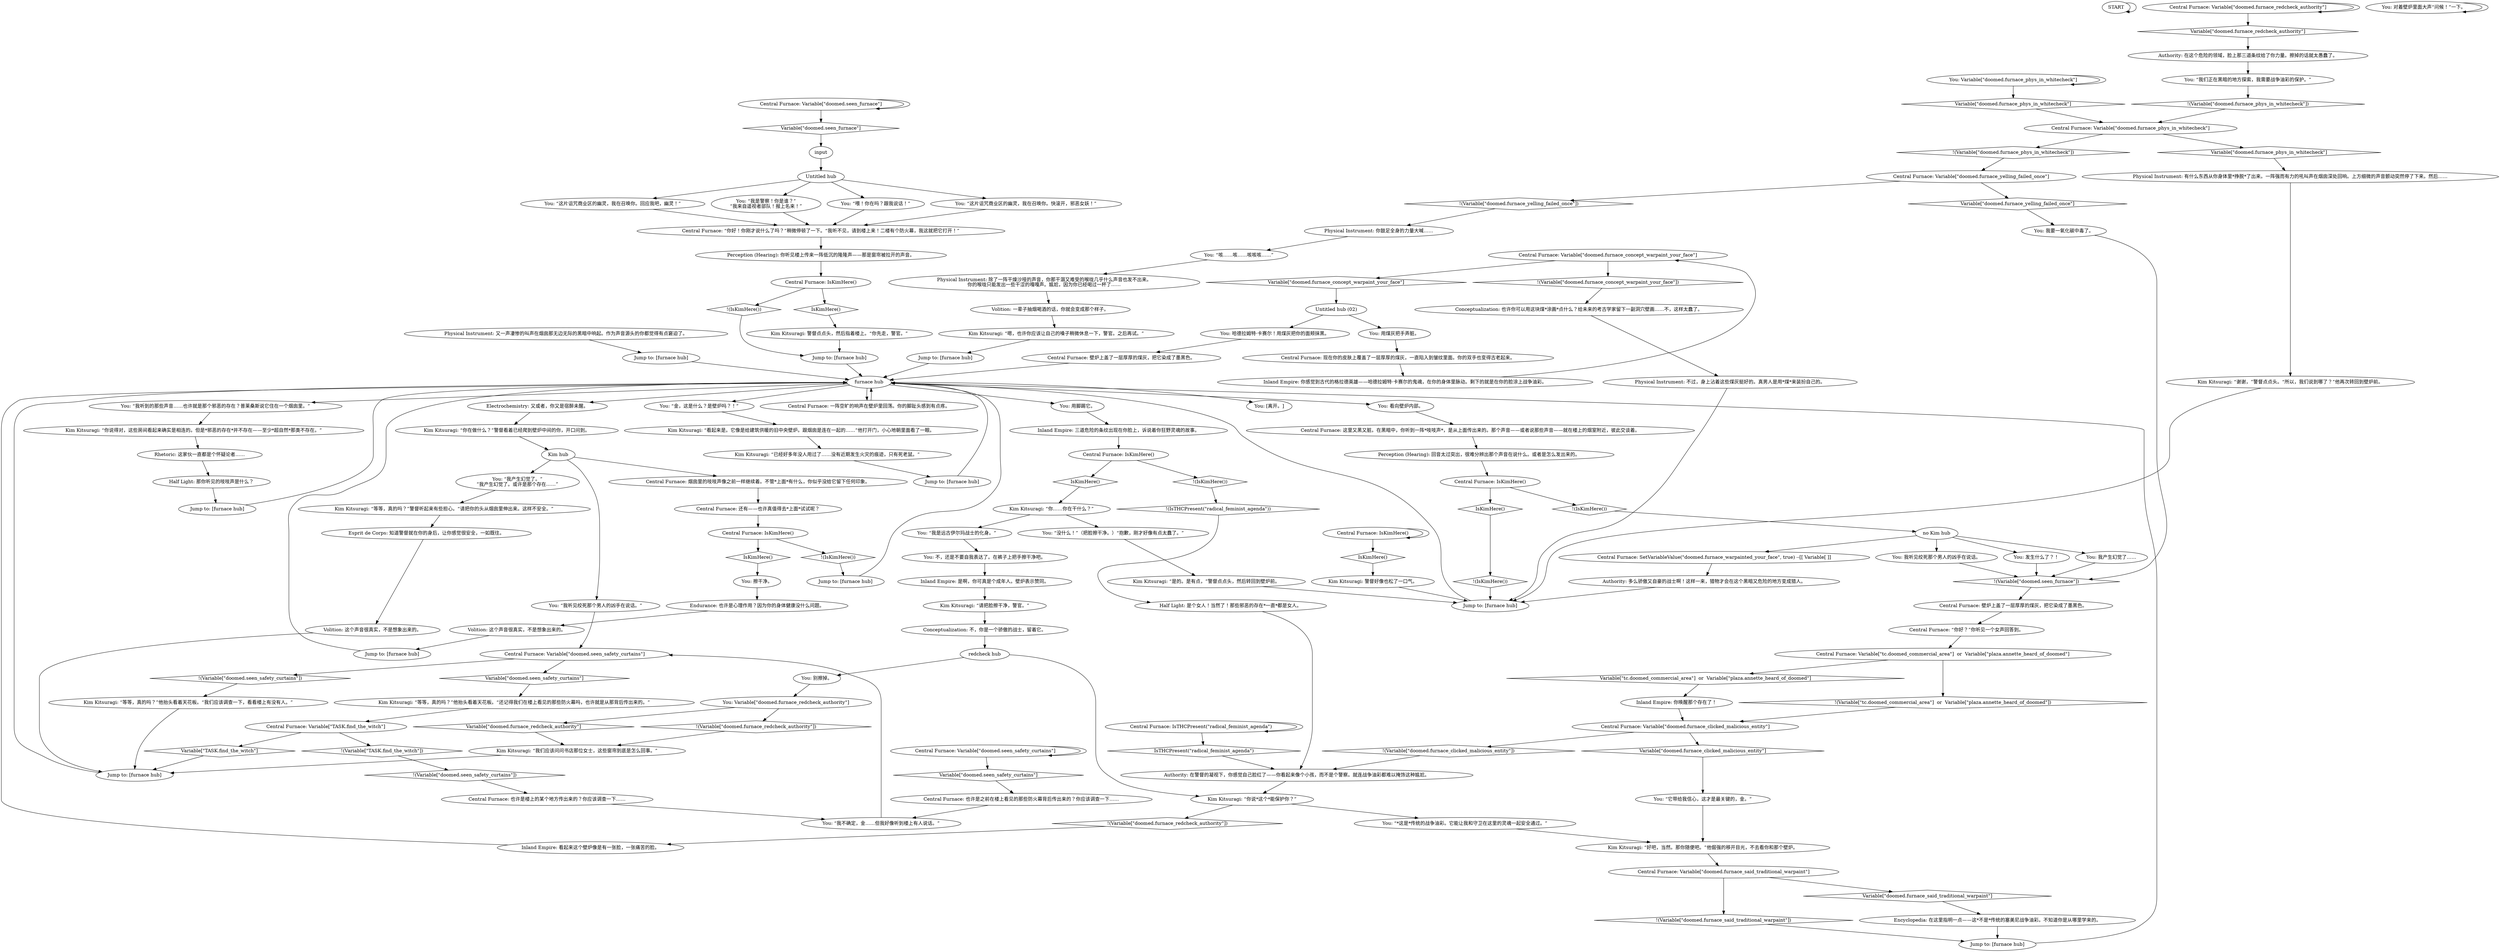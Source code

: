 # DOOMED / CENTRAL FURNACE
# This is an industrial oven on the first floor of Doomed. You can interact with it and contact Dicemaker.
# ==================================================
digraph G {
	  0 [label="START"];
	  1 [label="input"];
	  2 [label="Central Furnace: 壁炉上盖了一层厚厚的煤灰，把它染成了墨黑色。"];
	  3 [label="Inland Empire: 三道危险的条纹出现在你脸上，诉说着你狂野灵魂的故事。"];
	  4 [label="Central Furnace: 一阵空旷的响声在壁炉里回荡。你的脚趾头感到有点疼。"];
	  5 [label="You: 对着壁炉里面大声“问候！”一下。"];
	  6 [label="You: Variable[\"doomed.furnace_phys_in_whitecheck\"]"];
	  7 [label="Variable[\"doomed.furnace_phys_in_whitecheck\"]", shape=diamond];
	  8 [label="!(Variable[\"doomed.furnace_phys_in_whitecheck\"])", shape=diamond];
	  9 [label="Kim Kitsuragi: “你说*这个*能保护你？”"];
	  10 [label="You: 擦干净。"];
	  11 [label="Kim Kitsuragi: “嗯，也许你应该让自己的嗓子稍微休息一下，警官。之后再试。”"];
	  12 [label="Central Furnace: 烟囱里的吱吱声像之前一样继续着。不管*上面*有什么，你似乎没给它留下任何印象。"];
	  13 [label="You: “我不确定，金……但我好像听到楼上有人说话。”"];
	  14 [label="Electrochemistry: 又或者，你又是宿醉未醒。"];
	  15 [label="You: 用煤灰把手弄脏。"];
	  16 [label="You: 不，还是不要自我表达了。在裤子上把手擦干净吧。"];
	  17 [label="Kim Kitsuragi: “请把脸擦干净，警官。”"];
	  18 [label="Central Furnace: IsKimHere()"];
	  19 [label="IsKimHere()", shape=diamond];
	  20 [label="!(IsKimHere())", shape=diamond];
	  21 [label="Kim Kitsuragi: “你在做什么？”警督看着已经爬到壁炉中间的你，开口问到。"];
	  22 [label="Endurance: 也许是心理作用？因为你的身体健康没什么问题。"];
	  23 [label="Kim Kitsuragi: “谢谢，”警督点点头。“所以，我们说到哪了？”他再次转回到壁炉前。"];
	  24 [label="Central Furnace: “你好？”你听见一个女声回答到。"];
	  25 [label="Inland Empire: 看起来这个壁炉像是有一张脸，一张痛苦的脸。"];
	  26 [label="Authority: 在警督的凝视下，你感觉自己脸红了——你看起来像个小孩，而不是个警察。就连战争油彩都难以掩饰这种尴尬。"];
	  27 [label="Untitled hub"];
	  28 [label="Central Furnace: Variable[\"doomed.seen_furnace\"]"];
	  29 [label="Variable[\"doomed.seen_furnace\"]", shape=diamond];
	  30 [label="!(Variable[\"doomed.seen_furnace\"])", shape=diamond];
	  31 [label="Central Furnace: Variable[\"doomed.seen_safety_curtains\"]"];
	  32 [label="Variable[\"doomed.seen_safety_curtains\"]", shape=diamond];
	  33 [label="!(Variable[\"doomed.seen_safety_curtains\"])", shape=diamond];
	  34 [label="Kim Kitsuragi: “我们应该问问书店那位女士，这些窗帘到底是怎么回事。”"];
	  35 [label="Central Furnace: Variable[\"doomed.furnace_redcheck_authority\"]"];
	  36 [label="Variable[\"doomed.furnace_redcheck_authority\"]", shape=diamond];
	  37 [label="!(Variable[\"doomed.furnace_redcheck_authority\"])", shape=diamond];
	  38 [label="You: “它带给我信心，这才是最关键的，金。”"];
	  39 [label="Central Furnace: IsTHCPresent(\"radical_feminist_agenda\")"];
	  40 [label="IsTHCPresent(\"radical_feminist_agenda\")", shape=diamond];
	  41 [label="!(IsTHCPresent(\"radical_feminist_agenda\"))", shape=diamond];
	  42 [label="Central Furnace: SetVariableValue(\"doomed.furnace_warpainted_your_face\", true) --[[ Variable[ ]]"];
	  43 [label="You: 我要一氧化碳中毒了。"];
	  44 [label="Physical Instrument: 又一声凄惨的叫声在烟囱那无边无际的黑暗中响起。作为声音源头的你都觉得有点窘迫了。"];
	  45 [label="Central Furnace: IsKimHere()"];
	  46 [label="IsKimHere()", shape=diamond];
	  47 [label="!(IsKimHere())", shape=diamond];
	  48 [label="Jump to: [furnace hub]"];
	  49 [label="redcheck hub"];
	  50 [label="Physical Instrument: 有什么东西从你身体里*挣脱*了出来。一阵强而有力的吼叫声在烟囱深处回响。上方细微的声音颤动突然停了下来。然后……"];
	  51 [label="Kim Kitsuragi: “等等，真的吗？”他抬头看着天花板。“还记得我们在楼上看见的那些防火幕吗，也许就是从那背后传出来的。”"];
	  52 [label="Kim Kitsuragi: “等等，真的吗？”他抬头看着天花板。“我们应该调查一下，看看楼上有没有人。”"];
	  53 [label="Half Light: 是个女人！当然了！那些邪恶的存在*一直*都是女人。"];
	  54 [label="Central Furnace: IsKimHere()"];
	  55 [label="IsKimHere()", shape=diamond];
	  56 [label="!(IsKimHere())", shape=diamond];
	  57 [label="Central Furnace: IsKimHere()"];
	  58 [label="IsKimHere()", shape=diamond];
	  59 [label="!(IsKimHere())", shape=diamond];
	  60 [label="You: 发生什么了？！"];
	  61 [label="You: 我产生幻觉了……"];
	  62 [label="Jump to: [furnace hub]"];
	  63 [label="You: [离开。]"];
	  64 [label="Central Furnace: Variable[\"doomed.seen_safety_curtains\"]"];
	  65 [label="Variable[\"doomed.seen_safety_curtains\"]", shape=diamond];
	  66 [label="!(Variable[\"doomed.seen_safety_curtains\"])", shape=diamond];
	  67 [label="Kim Kitsuragi: “等等，真的吗？”警督听起来有些担心。“请把你的头从烟囱里伸出来。这样不安全。”"];
	  68 [label="Volition: 这个声音很真实，不是想象出来的。"];
	  69 [label="You: 哈德拉姆特·卡赛尔！用煤灰把你的面颊抹黑。"];
	  70 [label="Kim Kitsuragi: “看起来是。它像是给建筑供暖的旧中央壁炉。跟烟囱是连在一起的……”他打开门，小心地朝里面看了一眼。"];
	  71 [label="You: “我是警察！你是谁？”\n“我来自遥视者部队！报上名来！”"];
	  72 [label="Authority: 在这个危险的领域，脸上那三道条纹给了你力量。擦掉的话就太愚蠢了。"];
	  73 [label="Central Furnace: IsKimHere()"];
	  74 [label="IsKimHere()", shape=diamond];
	  75 [label="!(IsKimHere())", shape=diamond];
	  76 [label="You: “我听到的那些声音……也许就是那个邪恶的存在？普莱桑斯说它住在一个烟囱里。”"];
	  77 [label="Central Furnace: 也许是之前在楼上看见的那些防火幕背后传出来的？你应该调查一下……"];
	  78 [label="Kim Kitsuragi: 警督好像也松了一口气。"];
	  79 [label="Encyclopedia: 在这里指明一点——这*不是*传统的塞美尼战争油彩。不知道你是从哪里学来的。"];
	  80 [label="Jump to: [furnace hub]"];
	  81 [label="Central Furnace: 这里又黑又脏。在黑暗中，你听到一阵*吱吱声*，是从上面传出来的。那个声音——或者说那些声音——就在楼上的烟室附近，彼此交谈着。"];
	  82 [label="Jump to: [furnace hub]"];
	  83 [label="Half Light: 那你听见的吱吱声是什么？"];
	  84 [label="Inland Empire: 是啊，你可真是个成年人。壁炉表示赞同。"];
	  85 [label="Kim Kitsuragi: “是的。是有点，”警督点点头，然后转回到壁炉前。"];
	  86 [label="You: “喂！你在吗？跟我说话！”"];
	  87 [label="Physical Instrument: 你鼓足全身的力量大喊……"];
	  88 [label="Jump to: [furnace hub]"];
	  89 [label="You: “我们正在黑暗的地方探索，我需要战争油彩的保护。”"];
	  90 [label="You: “*这是*传统的战争油彩。它能让我和守卫在这里的灵魂一起安全通过。”"];
	  91 [label="Central Furnace: “你好！你刚才说什么了吗？”稍微停顿了一下。“我听不见，请到楼上来！二楼有个防火幕，我这就把它打开！”"];
	  92 [label="Inland Empire: 你唤醒那个存在了！"];
	  93 [label="Central Furnace: Variable[\"doomed.furnace_yelling_failed_once\"]"];
	  94 [label="Variable[\"doomed.furnace_yelling_failed_once\"]", shape=diamond];
	  95 [label="!(Variable[\"doomed.furnace_yelling_failed_once\"])", shape=diamond];
	  96 [label="You: “我是远古伊尔玛战士的化身。”"];
	  97 [label="You: “这片诅咒商业区的幽灵，我在召唤你。快滚开，邪恶女妖！”"];
	  98 [label="Esprit de Corps: 知道警督就在你的身后，让你感觉很安全，一如既往。"];
	  99 [label="no Kim hub"];
	  100 [label="Central Furnace: 也许是楼上的某个地方传出来的？你应该调查一下……"];
	  101 [label="Perception (Hearing): 回音太过突出，很难分辨出那个声音在说什么。或者是怎么发出来的。"];
	  102 [label="furnace hub"];
	  103 [label="You: 看向壁炉内部。"];
	  104 [label="You: 用脚踢它。"];
	  105 [label="Central Furnace: Variable[\"doomed.furnace_phys_in_whitecheck\"]"];
	  106 [label="Variable[\"doomed.furnace_phys_in_whitecheck\"]", shape=diamond];
	  107 [label="!(Variable[\"doomed.furnace_phys_in_whitecheck\"])", shape=diamond];
	  108 [label="Rhetoric: 这家伙一直都是个怀疑论者……"];
	  109 [label="You: “咳……咳……咳咳咳……”"];
	  110 [label="Jump to: [furnace hub]"];
	  111 [label="Kim Kitsuragi: “你……你在干什么？”"];
	  112 [label="Kim Kitsuragi: “已经好多年没人用过了……没有近期发生火灾的痕迹，只有死老鼠。”"];
	  113 [label="Central Furnace: Variable[\"tc.doomed_commercial_area\"]  or  Variable[\"plaza.annette_heard_of_doomed\"]"];
	  114 [label="Variable[\"tc.doomed_commercial_area\"]  or  Variable[\"plaza.annette_heard_of_doomed\"]", shape=diamond];
	  115 [label="!(Variable[\"tc.doomed_commercial_area\"]  or  Variable[\"plaza.annette_heard_of_doomed\"])", shape=diamond];
	  116 [label="Conceptualization: 不，你是一个骄傲的战士，留着它。"];
	  117 [label="Jump to: [furnace hub]"];
	  118 [label="Central Furnace: Variable[\"doomed.furnace_clicked_malicious_entity\"]"];
	  119 [label="Variable[\"doomed.furnace_clicked_malicious_entity\"]", shape=diamond];
	  120 [label="!(Variable[\"doomed.furnace_clicked_malicious_entity\"])", shape=diamond];
	  121 [label="Central Furnace: Variable[\"doomed.furnace_said_traditional_warpaint\"]"];
	  122 [label="Variable[\"doomed.furnace_said_traditional_warpaint\"]", shape=diamond];
	  123 [label="!(Variable[\"doomed.furnace_said_traditional_warpaint\"])", shape=diamond];
	  124 [label="Kim hub"];
	  125 [label="You: “我产生幻觉了。”\n“我产生幻觉了。或许是那个存在……”"];
	  126 [label="Jump to: [furnace hub]"];
	  127 [label="Conceptualization: 也许你可以用这块煤*涂画*点什么？给未来的考古学家留下一副洞穴壁画……不，这样太蠢了。"];
	  128 [label="Central Furnace: 壁炉上盖了一层厚厚的煤灰，把它染成了墨黑色。"];
	  129 [label="Inland Empire: 你感觉到古代的格拉德英雄——哈德拉姆特·卡赛尔的鬼魂，在你的身体里脉动。剩下的就是在你的脸涂上战争油彩。"];
	  130 [label="Untitled hub (02)"];
	  131 [label="You: “我听见绞死那个男人的凶手在说话。”"];
	  132 [label="Volition: 这个声音很真实，不是想象出来的。"];
	  133 [label="Central Furnace: 还有——也许真值得去*上面*试试呢？"];
	  134 [label="Authority: 多么骄傲又自豪的战士啊！这样一来，猎物才会在这个黑暗又危险的地方变成猎人。"];
	  135 [label="Perception (Hearing): 你听见楼上传来一阵低沉的隆隆声——那是窗帘被拉开的声音。"];
	  136 [label="Volition: 一辈子抽烟喝酒的话，你就会变成那个样子。"];
	  137 [label="You: 我听见绞死那个男人的凶手在说话。"];
	  138 [label="Central Furnace: Variable[\"TASK.find_the_witch\"]"];
	  139 [label="Variable[\"TASK.find_the_witch\"]", shape=diamond];
	  140 [label="!(Variable[\"TASK.find_the_witch\"])", shape=diamond];
	  141 [label="You: “金，这是什么？是壁炉吗？！”"];
	  142 [label="Central Furnace: Variable[\"doomed.furnace_concept_warpaint_your_face\"]"];
	  143 [label="Variable[\"doomed.furnace_concept_warpaint_your_face\"]", shape=diamond];
	  144 [label="!(Variable[\"doomed.furnace_concept_warpaint_your_face\"])", shape=diamond];
	  145 [label="Physical Instrument: 不过，身上沾着这些煤灰挺好的。真男人是用*煤*来装扮自己的。"];
	  146 [label="Kim Kitsuragi: “好吧，当然。那你随便吧。”他倔强的移开目光，不去看你和那个壁炉。"];
	  147 [label="Jump to: [furnace hub]"];
	  148 [label="You: “这片诅咒商业区的幽灵，我在召唤你。回应我吧，幽灵！”"];
	  149 [label="Kim Kitsuragi: “你说得对，这些房间看起来确实是相连的。但是*邪恶的存在*并不存在——至少*超自然*那类不存在。”"];
	  150 [label="Physical Instrument: 除了一阵干燥沙哑的声音，你那干涸又难受的喉咙几乎什么声音也发不出来。\n你的喉咙只能发出一些干涩的嘎嘎声。尴尬，因为你已经喝过一杯了……"];
	  151 [label="Central Furnace: 现在你的皮肤上覆盖了一层厚厚的煤灰，一直陷入到皱纹里面。你的双手也变得古老起来。"];
	  152 [label="You: “没什么！”（把脸擦干净。）“抱歉，刚才好像有点太蠢了。”"];
	  153 [label="You: 别擦掉。"];
	  154 [label="You: Variable[\"doomed.furnace_redcheck_authority\"]"];
	  155 [label="Variable[\"doomed.furnace_redcheck_authority\"]", shape=diamond];
	  156 [label="!(Variable[\"doomed.furnace_redcheck_authority\"])", shape=diamond];
	  157 [label="Kim Kitsuragi: 警督点点头，然后指着楼上。“你先走，警官。”"];
	  158 [label="Jump to: [furnace hub]"];
	  0 -> 0
	  1 -> 27
	  2 -> 102
	  3 -> 45
	  4 -> 102
	  5 -> 5
	  6 -> 6
	  6 -> 7
	  7 -> 105
	  8 -> 105
	  9 -> 90
	  9 -> 37
	  10 -> 22
	  11 -> 88
	  12 -> 133
	  13 -> 64
	  14 -> 21
	  15 -> 151
	  16 -> 84
	  17 -> 116
	  18 -> 18
	  18 -> 19
	  19 -> 78
	  20 -> 48
	  21 -> 124
	  22 -> 132
	  23 -> 48
	  24 -> 113
	  25 -> 102
	  26 -> 9
	  27 -> 97
	  27 -> 148
	  27 -> 86
	  27 -> 71
	  28 -> 28
	  28 -> 29
	  29 -> 1
	  30 -> 128
	  31 -> 32
	  31 -> 31
	  32 -> 77
	  33 -> 100
	  34 -> 82
	  35 -> 35
	  35 -> 36
	  36 -> 72
	  37 -> 25
	  38 -> 146
	  39 -> 40
	  39 -> 39
	  40 -> 26
	  41 -> 53
	  42 -> 134
	  43 -> 30
	  44 -> 110
	  45 -> 46
	  45 -> 47
	  46 -> 111
	  47 -> 41
	  48 -> 102
	  49 -> 153
	  49 -> 9
	  50 -> 23
	  51 -> 138
	  52 -> 82
	  53 -> 26
	  54 -> 56
	  54 -> 55
	  55 -> 10
	  56 -> 80
	  57 -> 58
	  57 -> 59
	  58 -> 20
	  59 -> 99
	  60 -> 30
	  61 -> 30
	  62 -> 102
	  64 -> 65
	  64 -> 66
	  65 -> 51
	  66 -> 52
	  67 -> 98
	  68 -> 82
	  69 -> 2
	  70 -> 112
	  71 -> 91
	  72 -> 89
	  73 -> 74
	  73 -> 75
	  74 -> 157
	  75 -> 117
	  76 -> 149
	  77 -> 13
	  78 -> 48
	  79 -> 147
	  80 -> 102
	  81 -> 101
	  82 -> 102
	  83 -> 126
	  84 -> 17
	  85 -> 48
	  86 -> 91
	  87 -> 109
	  88 -> 102
	  89 -> 8
	  90 -> 146
	  91 -> 135
	  92 -> 118
	  93 -> 94
	  93 -> 95
	  94 -> 43
	  95 -> 87
	  96 -> 16
	  97 -> 91
	  98 -> 68
	  99 -> 137
	  99 -> 42
	  99 -> 60
	  99 -> 61
	  100 -> 13
	  101 -> 57
	  102 -> 4
	  102 -> 103
	  102 -> 104
	  102 -> 76
	  102 -> 141
	  102 -> 14
	  102 -> 63
	  103 -> 81
	  104 -> 3
	  105 -> 106
	  105 -> 107
	  106 -> 50
	  107 -> 93
	  108 -> 83
	  109 -> 150
	  110 -> 102
	  111 -> 96
	  111 -> 152
	  112 -> 158
	  113 -> 114
	  113 -> 115
	  114 -> 92
	  115 -> 118
	  116 -> 49
	  117 -> 102
	  118 -> 120
	  118 -> 119
	  119 -> 38
	  120 -> 26
	  121 -> 122
	  121 -> 123
	  122 -> 79
	  123 -> 147
	  124 -> 131
	  124 -> 12
	  124 -> 125
	  125 -> 67
	  126 -> 102
	  127 -> 145
	  128 -> 24
	  129 -> 142
	  130 -> 69
	  130 -> 15
	  131 -> 64
	  132 -> 62
	  133 -> 54
	  134 -> 48
	  135 -> 73
	  136 -> 11
	  137 -> 30
	  138 -> 139
	  138 -> 140
	  139 -> 82
	  140 -> 33
	  141 -> 70
	  142 -> 144
	  142 -> 143
	  143 -> 130
	  144 -> 127
	  145 -> 48
	  146 -> 121
	  147 -> 102
	  148 -> 91
	  149 -> 108
	  150 -> 136
	  151 -> 129
	  152 -> 85
	  153 -> 154
	  154 -> 155
	  154 -> 156
	  155 -> 34
	  156 -> 34
	  157 -> 117
	  158 -> 102
}

